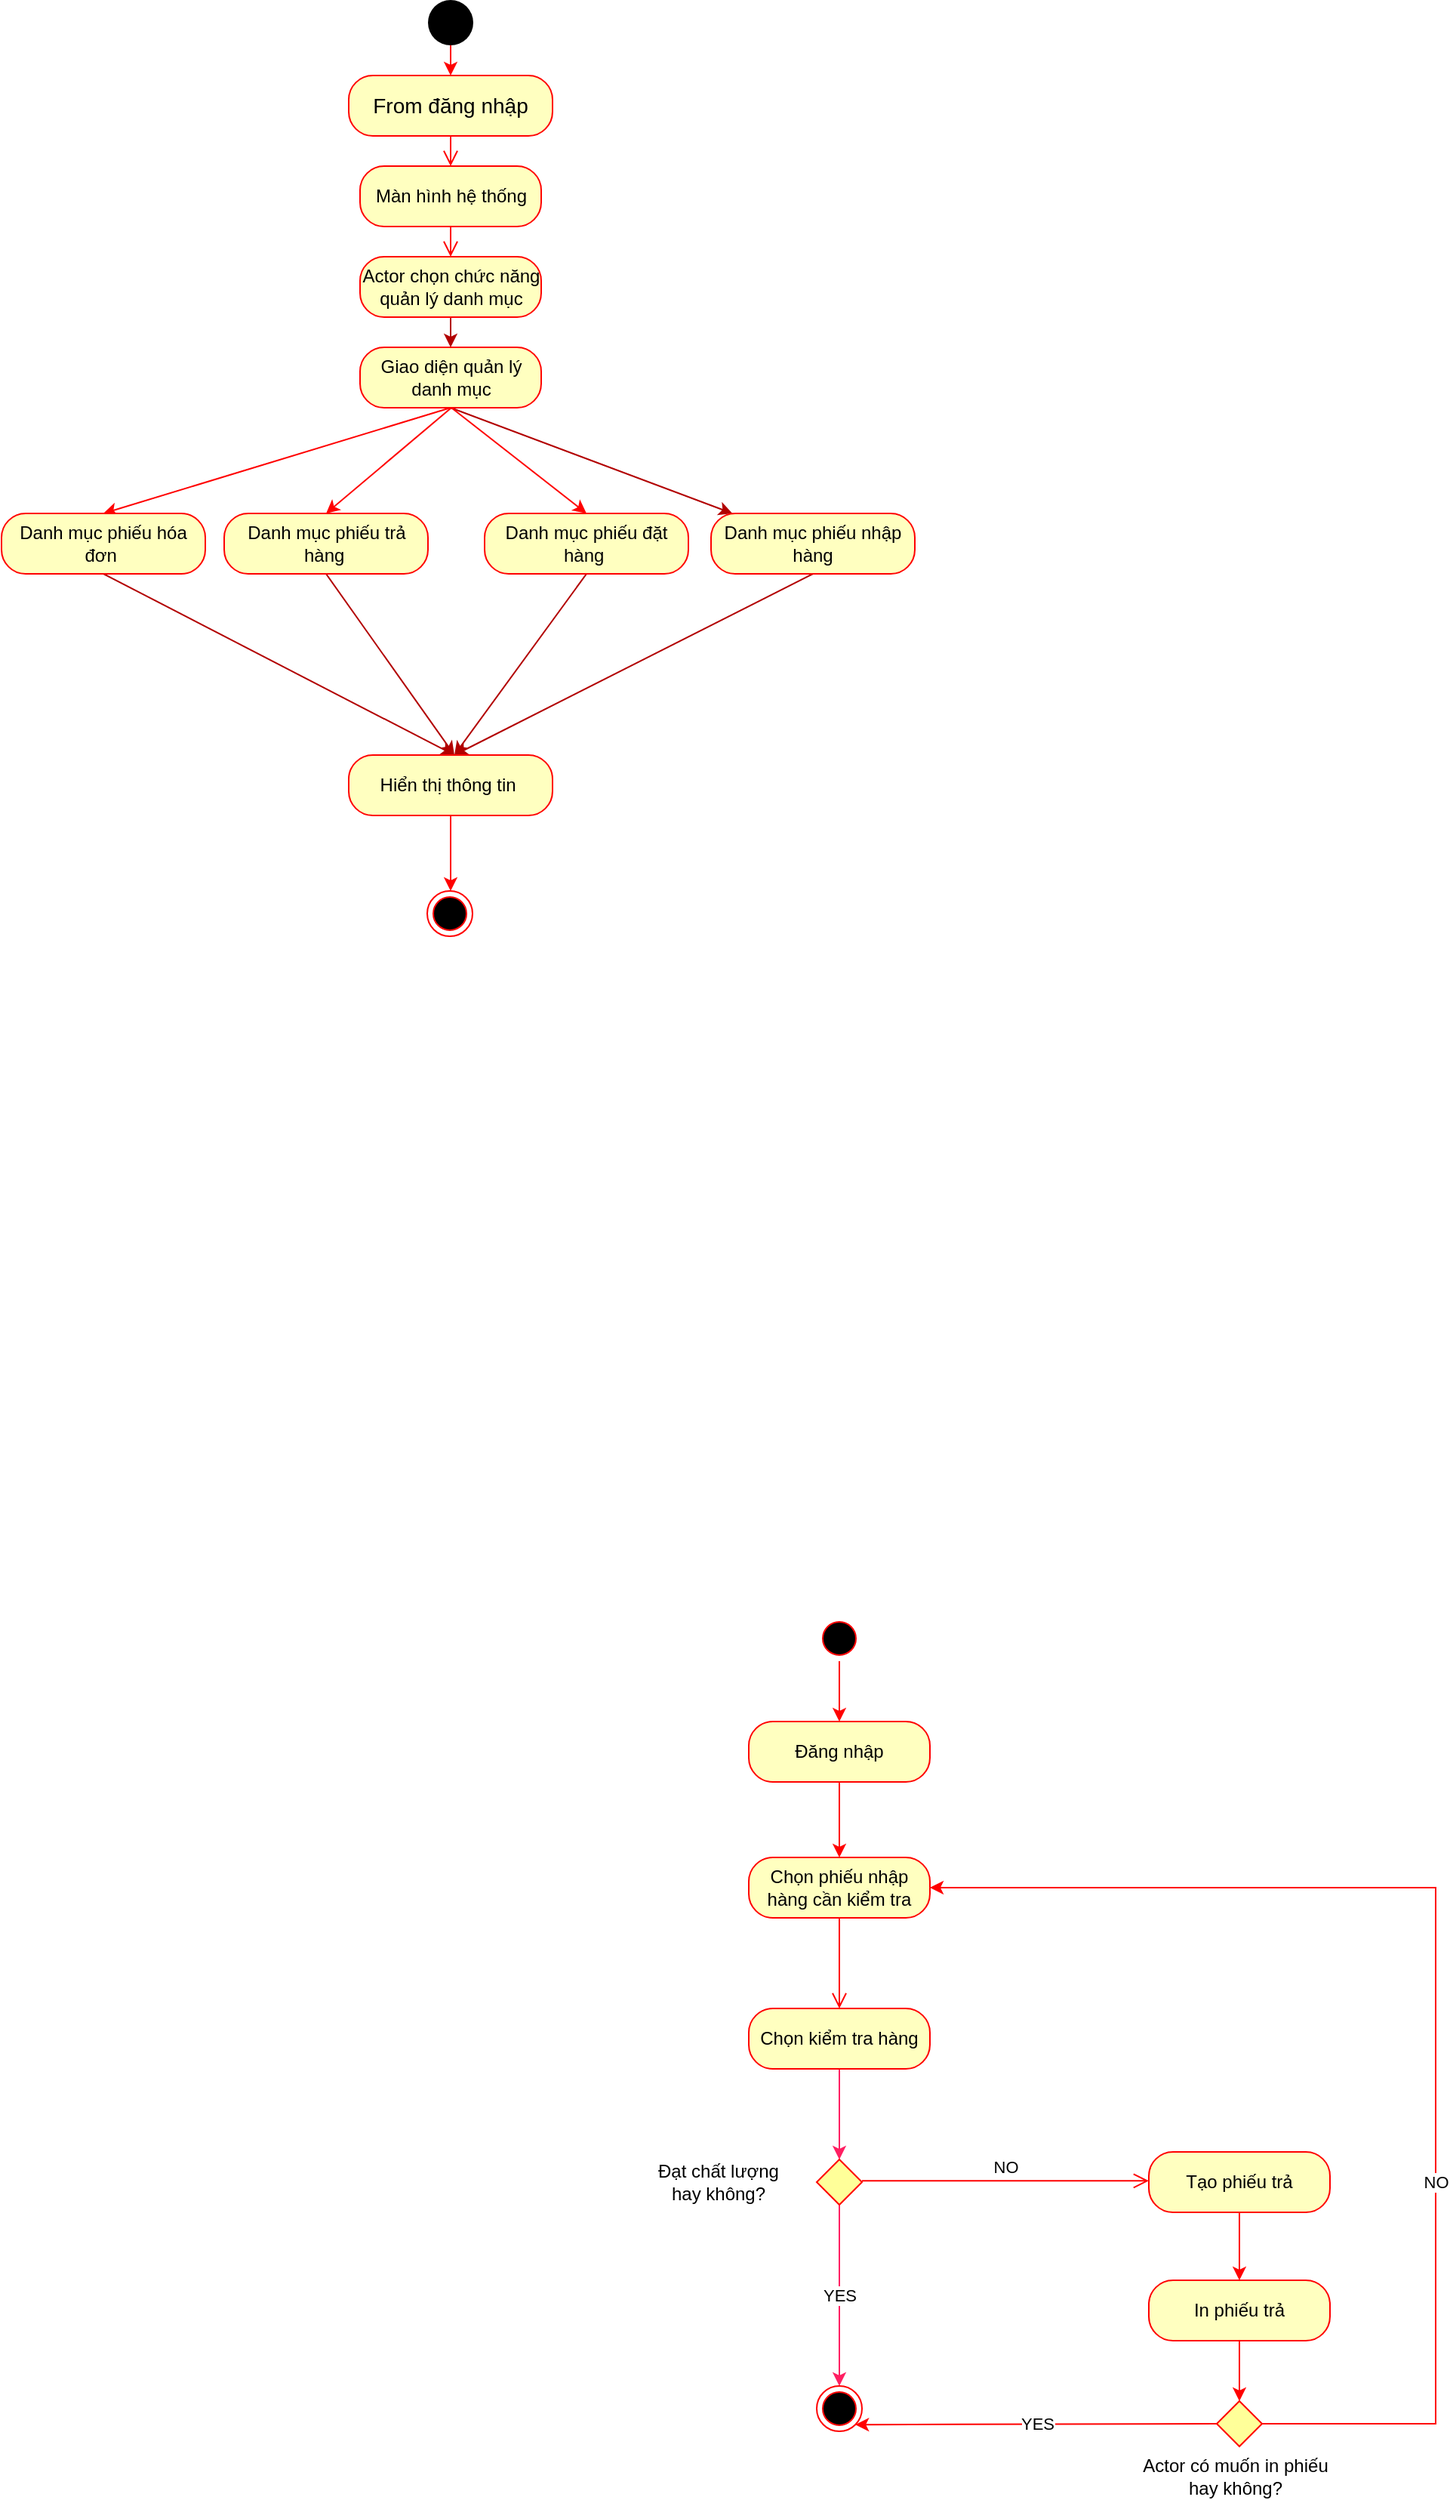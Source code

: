 <mxfile version="13.10.4" type="github">
  <diagram name="Page-1" id="e7e014a7-5840-1c2e-5031-d8a46d1fe8dd">
    <mxGraphModel dx="1220" dy="1555" grid="1" gridSize="10" guides="1" tooltips="1" connect="1" arrows="1" fold="1" page="1" pageScale="1" pageWidth="1169" pageHeight="826" background="#ffffff" math="0" shadow="0">
      <root>
        <mxCell id="0" />
        <mxCell id="1" parent="0" />
        <mxCell id="0pxNcGVsvzD9zgSRN0-3-3" style="rounded=0;orthogonalLoop=1;jettySize=auto;html=1;exitX=0.5;exitY=1;exitDx=0;exitDy=0;strokeColor=#FF0000;" parent="1" source="-c-wwAFa2-BwszWhMHXV-96" target="0pxNcGVsvzD9zgSRN0-3-1" edge="1">
          <mxGeometry relative="1" as="geometry" />
        </mxCell>
        <mxCell id="-c-wwAFa2-BwszWhMHXV-96" value="" style="ellipse;html=1;shape=startState;fillColor=#000000;strokeColor=#ff0000;" parent="1" vertex="1">
          <mxGeometry x="580" y="290" width="30" height="30" as="geometry" />
        </mxCell>
        <mxCell id="-c-wwAFa2-BwszWhMHXV-98" value="Chọn phiếu nhập hàng cần kiểm tra" style="rounded=1;whiteSpace=wrap;html=1;arcSize=40;fontColor=#000000;fillColor=#ffffc0;strokeColor=#ff0000;" parent="1" vertex="1">
          <mxGeometry x="535" y="450" width="120" height="40" as="geometry" />
        </mxCell>
        <mxCell id="-c-wwAFa2-BwszWhMHXV-99" value="" style="edgeStyle=orthogonalEdgeStyle;html=1;verticalAlign=bottom;endArrow=open;endSize=8;strokeColor=#ff0000;" parent="1" source="-c-wwAFa2-BwszWhMHXV-98" edge="1">
          <mxGeometry relative="1" as="geometry">
            <mxPoint x="595" y="550" as="targetPoint" />
          </mxGeometry>
        </mxCell>
        <mxCell id="-c-wwAFa2-BwszWhMHXV-102" value="NO" style="edgeStyle=orthogonalEdgeStyle;html=1;verticalAlign=bottom;endArrow=open;endSize=8;strokeColor=#ff0000;" parent="1" edge="1">
          <mxGeometry relative="1" as="geometry">
            <mxPoint x="800" y="664.17" as="targetPoint" />
            <mxPoint x="610" y="664.17" as="sourcePoint" />
          </mxGeometry>
        </mxCell>
        <mxCell id="-c-wwAFa2-BwszWhMHXV-110" style="edgeStyle=none;rounded=0;orthogonalLoop=1;jettySize=auto;html=1;exitX=0.5;exitY=1;exitDx=0;exitDy=0;entryX=0.5;entryY=0;entryDx=0;entryDy=0;strokeColor=#FF1F62;" parent="1" source="-c-wwAFa2-BwszWhMHXV-104" target="-c-wwAFa2-BwszWhMHXV-109" edge="1">
          <mxGeometry relative="1" as="geometry" />
        </mxCell>
        <mxCell id="-c-wwAFa2-BwszWhMHXV-104" value="Chọn kiểm tra hàng" style="rounded=1;whiteSpace=wrap;html=1;arcSize=40;fontColor=#000000;fillColor=#ffffc0;strokeColor=#ff0000;" parent="1" vertex="1">
          <mxGeometry x="535" y="550" width="120" height="40" as="geometry" />
        </mxCell>
        <mxCell id="-c-wwAFa2-BwszWhMHXV-111" value="YES" style="edgeStyle=none;rounded=0;orthogonalLoop=1;jettySize=auto;html=1;strokeColor=#FF1F62;entryX=0.5;entryY=0;entryDx=0;entryDy=0;" parent="1" source="-c-wwAFa2-BwszWhMHXV-109" target="-c-wwAFa2-BwszWhMHXV-114" edge="1">
          <mxGeometry relative="1" as="geometry">
            <mxPoint x="595" y="760" as="targetPoint" />
          </mxGeometry>
        </mxCell>
        <mxCell id="-c-wwAFa2-BwszWhMHXV-109" value="" style="rhombus;fillColor=#FFFF99;strokeColor=#FF0000;" parent="1" vertex="1">
          <mxGeometry x="580" y="650" width="30" height="30" as="geometry" />
        </mxCell>
        <mxCell id="0pxNcGVsvzD9zgSRN0-3-12" style="edgeStyle=none;rounded=0;orthogonalLoop=1;jettySize=auto;html=1;entryX=0.5;entryY=0;entryDx=0;entryDy=0;strokeColor=#FF0000;" parent="1" source="-c-wwAFa2-BwszWhMHXV-112" target="0pxNcGVsvzD9zgSRN0-3-11" edge="1">
          <mxGeometry relative="1" as="geometry" />
        </mxCell>
        <mxCell id="-c-wwAFa2-BwszWhMHXV-112" value="Tạo phiếu trả" style="rounded=1;whiteSpace=wrap;html=1;arcSize=40;fontColor=#000000;fillColor=#ffffc0;strokeColor=#ff0000;" parent="1" vertex="1">
          <mxGeometry x="800" y="645" width="120" height="40" as="geometry" />
        </mxCell>
        <mxCell id="-c-wwAFa2-BwszWhMHXV-114" value="" style="ellipse;html=1;shape=endState;fillColor=#000000;strokeColor=#ff0000;" parent="1" vertex="1">
          <mxGeometry x="580" y="800" width="30" height="30" as="geometry" />
        </mxCell>
        <mxCell id="0pxNcGVsvzD9zgSRN0-3-5" style="edgeStyle=none;rounded=0;orthogonalLoop=1;jettySize=auto;html=1;exitX=0.5;exitY=1;exitDx=0;exitDy=0;entryX=0.5;entryY=0;entryDx=0;entryDy=0;strokeColor=#FF0000;" parent="1" source="0pxNcGVsvzD9zgSRN0-3-1" target="-c-wwAFa2-BwszWhMHXV-98" edge="1">
          <mxGeometry relative="1" as="geometry" />
        </mxCell>
        <mxCell id="0pxNcGVsvzD9zgSRN0-3-1" value="Đăng nhập" style="rounded=1;whiteSpace=wrap;html=1;arcSize=40;fontColor=#000000;fillColor=#ffffc0;strokeColor=#ff0000;" parent="1" vertex="1">
          <mxGeometry x="535" y="360" width="120" height="40" as="geometry" />
        </mxCell>
        <mxCell id="0pxNcGVsvzD9zgSRN0-3-6" value="Đạt chất lượng hay không?" style="text;html=1;strokeColor=none;fillColor=none;align=center;verticalAlign=middle;whiteSpace=wrap;rounded=0;" parent="1" vertex="1">
          <mxGeometry x="470" y="655" width="90" height="20" as="geometry" />
        </mxCell>
        <mxCell id="0pxNcGVsvzD9zgSRN0-3-14" style="edgeStyle=none;rounded=0;orthogonalLoop=1;jettySize=auto;html=1;exitX=0.5;exitY=1;exitDx=0;exitDy=0;entryX=0.5;entryY=0;entryDx=0;entryDy=0;strokeColor=#FF0000;" parent="1" source="0pxNcGVsvzD9zgSRN0-3-11" target="0pxNcGVsvzD9zgSRN0-3-13" edge="1">
          <mxGeometry relative="1" as="geometry" />
        </mxCell>
        <mxCell id="0pxNcGVsvzD9zgSRN0-3-11" value="In phiếu trả" style="rounded=1;whiteSpace=wrap;html=1;arcSize=40;fontColor=#000000;fillColor=#ffffc0;strokeColor=#ff0000;" parent="1" vertex="1">
          <mxGeometry x="800" y="730" width="120" height="40" as="geometry" />
        </mxCell>
        <mxCell id="0pxNcGVsvzD9zgSRN0-3-15" value="YES" style="edgeStyle=none;rounded=0;orthogonalLoop=1;jettySize=auto;html=1;exitX=0;exitY=0.5;exitDx=0;exitDy=0;entryX=1;entryY=1;entryDx=0;entryDy=0;strokeColor=#FF0000;" parent="1" source="0pxNcGVsvzD9zgSRN0-3-13" target="-c-wwAFa2-BwszWhMHXV-114" edge="1">
          <mxGeometry relative="1" as="geometry" />
        </mxCell>
        <mxCell id="0pxNcGVsvzD9zgSRN0-3-16" value="NO" style="edgeStyle=orthogonalEdgeStyle;rounded=0;orthogonalLoop=1;jettySize=auto;html=1;entryX=1;entryY=0.5;entryDx=0;entryDy=0;strokeColor=#FF0000;exitX=1;exitY=0.5;exitDx=0;exitDy=0;" parent="1" source="0pxNcGVsvzD9zgSRN0-3-13" target="-c-wwAFa2-BwszWhMHXV-98" edge="1">
          <mxGeometry x="-0.317" relative="1" as="geometry">
            <Array as="points">
              <mxPoint x="990" y="825" />
              <mxPoint x="990" y="470" />
            </Array>
            <mxPoint as="offset" />
          </mxGeometry>
        </mxCell>
        <mxCell id="0pxNcGVsvzD9zgSRN0-3-13" value="" style="rhombus;fillColor=#FFFF99;strokeColor=#FF0000;" parent="1" vertex="1">
          <mxGeometry x="845" y="810" width="30" height="30" as="geometry" />
        </mxCell>
        <mxCell id="0pxNcGVsvzD9zgSRN0-3-18" value="Actor có muốn in phiếu hay không?" style="text;html=1;strokeColor=none;fillColor=none;align=center;verticalAlign=middle;whiteSpace=wrap;rounded=0;" parent="1" vertex="1">
          <mxGeometry x="795" y="850" width="125" height="20" as="geometry" />
        </mxCell>
        <mxCell id="BmALPy2898BpjJ6mpnyW-61" style="edgeStyle=none;rounded=0;orthogonalLoop=1;jettySize=auto;html=1;exitX=0.5;exitY=1;exitDx=0;exitDy=0;entryX=0.5;entryY=0;entryDx=0;entryDy=0;strokeWidth=1;fillColor=#f0a30a;strokeColor=#FF0000;" edge="1" parent="1" source="BmALPy2898BpjJ6mpnyW-62" target="BmALPy2898BpjJ6mpnyW-63">
          <mxGeometry relative="1" as="geometry" />
        </mxCell>
        <mxCell id="BmALPy2898BpjJ6mpnyW-62" value="" style="ellipse;fillColor=#000000;strokeColor=none;" vertex="1" parent="1">
          <mxGeometry x="322.5" y="-780" width="30" height="30" as="geometry" />
        </mxCell>
        <mxCell id="BmALPy2898BpjJ6mpnyW-63" value="&lt;span style=&quot;font-size: 14px&quot;&gt;From đăng nhập&lt;/span&gt;" style="rounded=1;whiteSpace=wrap;html=1;arcSize=40;fontColor=#000000;fillColor=#ffffc0;strokeColor=#ff0000;" vertex="1" parent="1">
          <mxGeometry x="270.0" y="-730" width="135" height="40" as="geometry" />
        </mxCell>
        <mxCell id="BmALPy2898BpjJ6mpnyW-64" value="" style="edgeStyle=orthogonalEdgeStyle;html=1;verticalAlign=bottom;endArrow=open;endSize=8;strokeColor=#ff0000;entryX=0.5;entryY=0;entryDx=0;entryDy=0;" edge="1" parent="1" source="BmALPy2898BpjJ6mpnyW-63" target="BmALPy2898BpjJ6mpnyW-65">
          <mxGeometry relative="1" as="geometry">
            <mxPoint x="337.5" y="-740" as="targetPoint" />
          </mxGeometry>
        </mxCell>
        <mxCell id="BmALPy2898BpjJ6mpnyW-65" value="Màn hình hệ thống" style="rounded=1;whiteSpace=wrap;html=1;arcSize=40;fontColor=#000000;fillColor=#ffffc0;strokeColor=#ff0000;" vertex="1" parent="1">
          <mxGeometry x="277.5" y="-670" width="120" height="40" as="geometry" />
        </mxCell>
        <mxCell id="BmALPy2898BpjJ6mpnyW-66" value="" style="edgeStyle=orthogonalEdgeStyle;html=1;verticalAlign=bottom;endArrow=open;endSize=8;strokeColor=#ff0000;entryX=0.5;entryY=0;entryDx=0;entryDy=0;" edge="1" parent="1" source="BmALPy2898BpjJ6mpnyW-65" target="BmALPy2898BpjJ6mpnyW-72">
          <mxGeometry relative="1" as="geometry">
            <mxPoint x="337.5" y="-640" as="targetPoint" />
          </mxGeometry>
        </mxCell>
        <mxCell id="BmALPy2898BpjJ6mpnyW-123" style="rounded=0;orthogonalLoop=1;jettySize=auto;html=1;exitX=0.5;exitY=1;exitDx=0;exitDy=0;entryX=0.5;entryY=0;entryDx=0;entryDy=0;strokeColor=#FF0000;" edge="1" parent="1" source="BmALPy2898BpjJ6mpnyW-68" target="BmALPy2898BpjJ6mpnyW-118">
          <mxGeometry relative="1" as="geometry" />
        </mxCell>
        <mxCell id="BmALPy2898BpjJ6mpnyW-124" style="rounded=0;orthogonalLoop=1;jettySize=auto;html=1;exitX=0.5;exitY=1;exitDx=0;exitDy=0;fillColor=#e51400;strokeColor=#B20000;" edge="1" parent="1" source="BmALPy2898BpjJ6mpnyW-68" target="BmALPy2898BpjJ6mpnyW-121">
          <mxGeometry relative="1" as="geometry" />
        </mxCell>
        <mxCell id="BmALPy2898BpjJ6mpnyW-125" style="edgeStyle=none;rounded=0;orthogonalLoop=1;jettySize=auto;html=1;entryX=0.5;entryY=0;entryDx=0;entryDy=0;strokeColor=#FF0000;" edge="1" parent="1" target="BmALPy2898BpjJ6mpnyW-120">
          <mxGeometry relative="1" as="geometry">
            <mxPoint x="338" y="-510" as="sourcePoint" />
          </mxGeometry>
        </mxCell>
        <mxCell id="BmALPy2898BpjJ6mpnyW-126" style="edgeStyle=none;rounded=0;orthogonalLoop=1;jettySize=auto;html=1;entryX=0.5;entryY=0;entryDx=0;entryDy=0;strokeColor=#FF0000;" edge="1" parent="1" target="BmALPy2898BpjJ6mpnyW-122">
          <mxGeometry relative="1" as="geometry">
            <mxPoint x="338" y="-510" as="sourcePoint" />
          </mxGeometry>
        </mxCell>
        <mxCell id="BmALPy2898BpjJ6mpnyW-68" value="Giao diện quản lý danh mục" style="rounded=1;whiteSpace=wrap;html=1;arcSize=40;fontColor=#000000;fillColor=#ffffc0;strokeColor=#ff0000;" vertex="1" parent="1">
          <mxGeometry x="277.5" y="-550" width="120" height="40" as="geometry" />
        </mxCell>
        <mxCell id="BmALPy2898BpjJ6mpnyW-71" style="edgeStyle=orthogonalEdgeStyle;rounded=0;orthogonalLoop=1;jettySize=auto;html=1;exitX=0.5;exitY=1;exitDx=0;exitDy=0;entryX=0.5;entryY=0;entryDx=0;entryDy=0;fillColor=#e51400;strokeColor=#B20000;" edge="1" parent="1" source="BmALPy2898BpjJ6mpnyW-72" target="BmALPy2898BpjJ6mpnyW-68">
          <mxGeometry relative="1" as="geometry" />
        </mxCell>
        <mxCell id="BmALPy2898BpjJ6mpnyW-72" value="Actor chọn chức năng quản lý danh mục" style="rounded=1;whiteSpace=wrap;html=1;arcSize=40;fontColor=#000000;fillColor=#ffffc0;strokeColor=#ff0000;" vertex="1" parent="1">
          <mxGeometry x="277.5" y="-610" width="120" height="40" as="geometry" />
        </mxCell>
        <mxCell id="BmALPy2898BpjJ6mpnyW-127" style="edgeStyle=none;rounded=0;orthogonalLoop=1;jettySize=auto;html=1;exitX=0.5;exitY=1;exitDx=0;exitDy=0;fillColor=#e51400;strokeColor=#B20000;" edge="1" parent="1" source="BmALPy2898BpjJ6mpnyW-118">
          <mxGeometry relative="1" as="geometry">
            <mxPoint x="340" y="-280" as="targetPoint" />
          </mxGeometry>
        </mxCell>
        <mxCell id="BmALPy2898BpjJ6mpnyW-118" value="Danh mục phiếu hóa đơn&amp;nbsp;" style="rounded=1;whiteSpace=wrap;html=1;arcSize=40;fontColor=#000000;fillColor=#ffffc0;strokeColor=#ff0000;" vertex="1" parent="1">
          <mxGeometry x="40.0" y="-440" width="135" height="40" as="geometry" />
        </mxCell>
        <mxCell id="BmALPy2898BpjJ6mpnyW-130" style="edgeStyle=none;rounded=0;orthogonalLoop=1;jettySize=auto;html=1;exitX=0.5;exitY=1;exitDx=0;exitDy=0;fillColor=#e51400;strokeColor=#B20000;" edge="1" parent="1" source="BmALPy2898BpjJ6mpnyW-120">
          <mxGeometry relative="1" as="geometry">
            <mxPoint x="340" y="-280" as="targetPoint" />
          </mxGeometry>
        </mxCell>
        <mxCell id="BmALPy2898BpjJ6mpnyW-120" value="Danh mục phiếu trả hàng&amp;nbsp;" style="rounded=1;whiteSpace=wrap;html=1;arcSize=40;fontColor=#000000;fillColor=#ffffc0;strokeColor=#ff0000;" vertex="1" parent="1">
          <mxGeometry x="187.5" y="-440" width="135" height="40" as="geometry" />
        </mxCell>
        <mxCell id="BmALPy2898BpjJ6mpnyW-128" style="edgeStyle=none;rounded=0;orthogonalLoop=1;jettySize=auto;html=1;exitX=0.5;exitY=1;exitDx=0;exitDy=0;fillColor=#e51400;strokeColor=#B20000;" edge="1" parent="1" source="BmALPy2898BpjJ6mpnyW-121">
          <mxGeometry relative="1" as="geometry">
            <mxPoint x="340" y="-280" as="targetPoint" />
          </mxGeometry>
        </mxCell>
        <mxCell id="BmALPy2898BpjJ6mpnyW-121" value="Danh mục phiếu nhập hàng" style="rounded=1;whiteSpace=wrap;html=1;arcSize=40;fontColor=#000000;fillColor=#ffffc0;strokeColor=#ff0000;" vertex="1" parent="1">
          <mxGeometry x="510.0" y="-440" width="135" height="40" as="geometry" />
        </mxCell>
        <mxCell id="BmALPy2898BpjJ6mpnyW-129" style="edgeStyle=none;rounded=0;orthogonalLoop=1;jettySize=auto;html=1;exitX=0.5;exitY=1;exitDx=0;exitDy=0;fillColor=#e51400;strokeColor=#B20000;" edge="1" parent="1" source="BmALPy2898BpjJ6mpnyW-122">
          <mxGeometry relative="1" as="geometry">
            <mxPoint x="340" y="-280" as="targetPoint" />
          </mxGeometry>
        </mxCell>
        <mxCell id="BmALPy2898BpjJ6mpnyW-122" value="Danh mục phiếu đặt hàng&amp;nbsp;" style="rounded=1;whiteSpace=wrap;html=1;arcSize=40;fontColor=#000000;fillColor=#ffffc0;strokeColor=#ff0000;" vertex="1" parent="1">
          <mxGeometry x="360.0" y="-440" width="135" height="40" as="geometry" />
        </mxCell>
        <mxCell id="BmALPy2898BpjJ6mpnyW-132" style="edgeStyle=none;rounded=0;orthogonalLoop=1;jettySize=auto;html=1;strokeColor=#FF0000;" edge="1" parent="1" source="BmALPy2898BpjJ6mpnyW-131">
          <mxGeometry relative="1" as="geometry">
            <mxPoint x="337.5" y="-190" as="targetPoint" />
          </mxGeometry>
        </mxCell>
        <mxCell id="BmALPy2898BpjJ6mpnyW-131" value="Hiển thị thông tin&amp;nbsp;" style="rounded=1;whiteSpace=wrap;html=1;arcSize=40;fontColor=#000000;fillColor=#ffffc0;strokeColor=#ff0000;" vertex="1" parent="1">
          <mxGeometry x="270.0" y="-280" width="135" height="40" as="geometry" />
        </mxCell>
        <mxCell id="BmALPy2898BpjJ6mpnyW-134" value="" style="ellipse;html=1;shape=endState;fillColor=#000000;strokeColor=#ff0000;" vertex="1" parent="1">
          <mxGeometry x="322" y="-190" width="30" height="30" as="geometry" />
        </mxCell>
      </root>
    </mxGraphModel>
  </diagram>
</mxfile>
